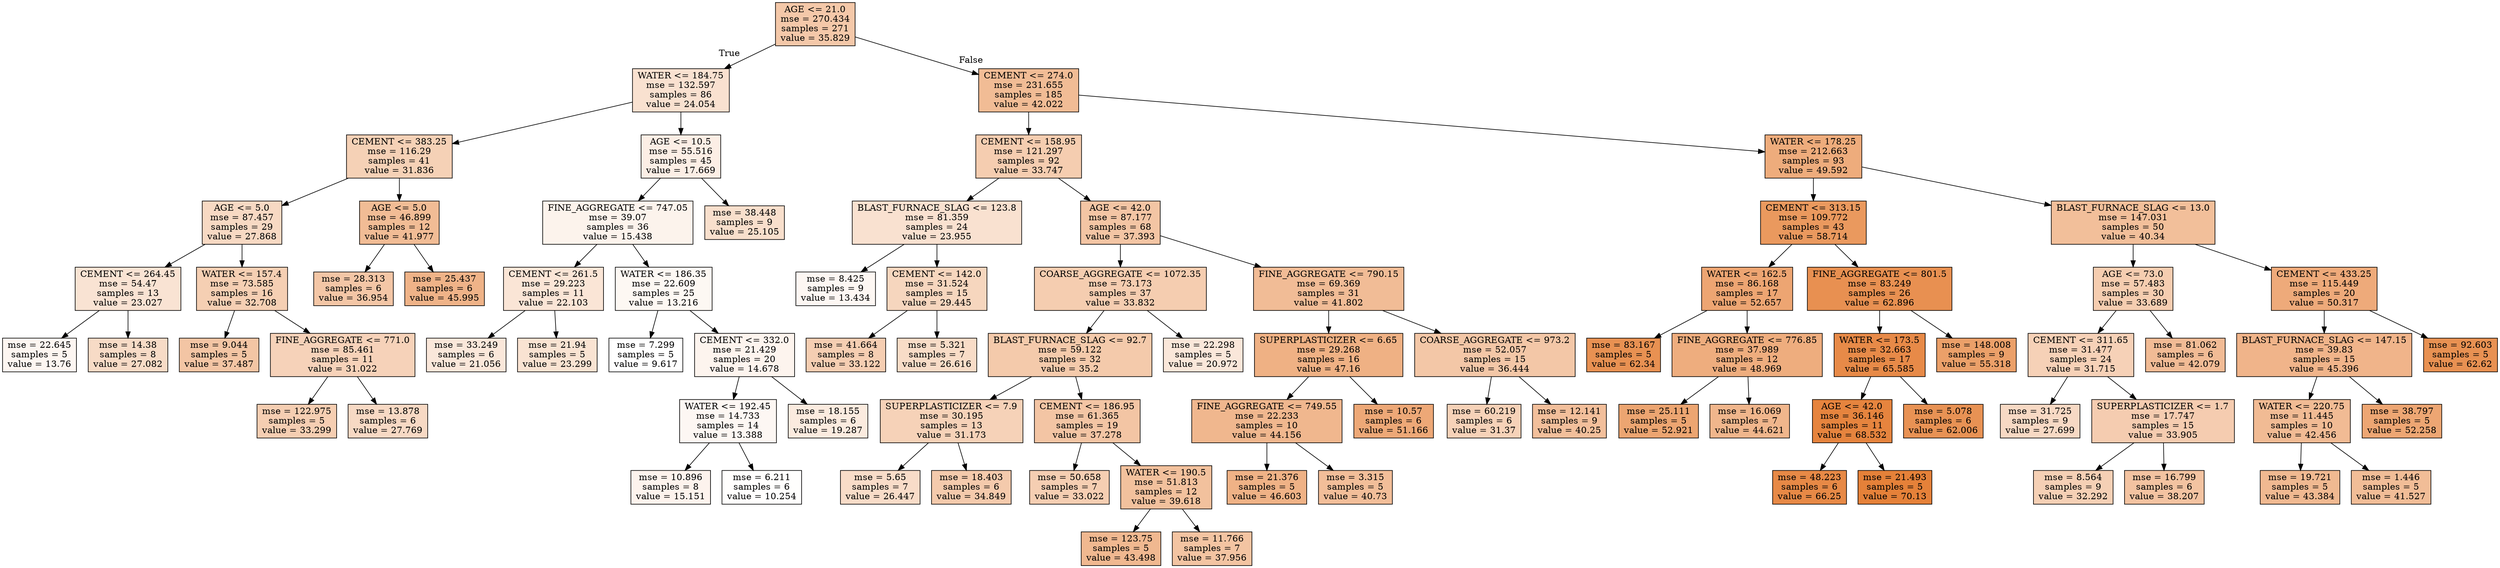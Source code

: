 digraph Tree {
node [shape=box, style="filled", color="black"] ;
0 [label="AGE <= 21.0\nmse = 270.434\nsamples = 271\nvalue = 35.829", fillcolor="#f4c8a9"] ;
1 [label="WATER <= 184.75\nmse = 132.597\nsamples = 86\nvalue = 24.054", fillcolor="#f9e1d0"] ;
0 -> 1 [labeldistance=2.5, labelangle=45, headlabel="True"] ;
2 [label="CEMENT <= 383.25\nmse = 116.29\nsamples = 41\nvalue = 31.836", fillcolor="#f5d1b6"] ;
1 -> 2 ;
3 [label="AGE <= 5.0\nmse = 87.457\nsamples = 29\nvalue = 27.868", fillcolor="#f7d9c3"] ;
2 -> 3 ;
4 [label="CEMENT <= 264.45\nmse = 54.47\nsamples = 13\nvalue = 23.027", fillcolor="#f9e3d3"] ;
3 -> 4 ;
5 [label="mse = 22.645\nsamples = 5\nvalue = 13.76", fillcolor="#fdf6f1"] ;
4 -> 5 ;
6 [label="mse = 14.38\nsamples = 8\nvalue = 27.082", fillcolor="#f7dbc6"] ;
4 -> 6 ;
7 [label="WATER <= 157.4\nmse = 73.585\nsamples = 16\nvalue = 32.708", fillcolor="#f5cfb3"] ;
3 -> 7 ;
8 [label="mse = 9.044\nsamples = 5\nvalue = 37.487", fillcolor="#f3c5a4"] ;
7 -> 8 ;
9 [label="FINE_AGGREGATE <= 771.0\nmse = 85.461\nsamples = 11\nvalue = 31.022", fillcolor="#f6d2b9"] ;
7 -> 9 ;
10 [label="mse = 122.975\nsamples = 5\nvalue = 33.299", fillcolor="#f5ceb2"] ;
9 -> 10 ;
11 [label="mse = 13.878\nsamples = 6\nvalue = 27.769", fillcolor="#f7d9c4"] ;
9 -> 11 ;
12 [label="AGE <= 5.0\nmse = 46.899\nsamples = 12\nvalue = 41.977", fillcolor="#f1bc95"] ;
2 -> 12 ;
13 [label="mse = 28.313\nsamples = 6\nvalue = 36.954", fillcolor="#f3c6a6"] ;
12 -> 13 ;
14 [label="mse = 25.437\nsamples = 6\nvalue = 45.995", fillcolor="#efb388"] ;
12 -> 14 ;
15 [label="AGE <= 10.5\nmse = 55.516\nsamples = 45\nvalue = 17.669", fillcolor="#fceee5"] ;
1 -> 15 ;
16 [label="FINE_AGGREGATE <= 747.05\nmse = 39.07\nsamples = 36\nvalue = 15.438", fillcolor="#fcf3ec"] ;
15 -> 16 ;
17 [label="CEMENT <= 261.5\nmse = 29.223\nsamples = 11\nvalue = 22.103", fillcolor="#fae5d6"] ;
16 -> 17 ;
18 [label="mse = 33.249\nsamples = 6\nvalue = 21.056", fillcolor="#fae7da"] ;
17 -> 18 ;
19 [label="mse = 21.94\nsamples = 5\nvalue = 23.299", fillcolor="#f9e3d2"] ;
17 -> 19 ;
20 [label="WATER <= 186.35\nmse = 22.609\nsamples = 25\nvalue = 13.216", fillcolor="#fdf8f3"] ;
16 -> 20 ;
21 [label="mse = 7.299\nsamples = 5\nvalue = 9.617", fillcolor="#ffffff"] ;
20 -> 21 ;
22 [label="CEMENT <= 332.0\nmse = 21.429\nsamples = 20\nvalue = 14.678", fillcolor="#fdf4ee"] ;
20 -> 22 ;
23 [label="WATER <= 192.45\nmse = 14.733\nsamples = 14\nvalue = 13.388", fillcolor="#fdf7f3"] ;
22 -> 23 ;
24 [label="mse = 10.896\nsamples = 8\nvalue = 15.151", fillcolor="#fdf3ed"] ;
23 -> 24 ;
25 [label="mse = 6.211\nsamples = 6\nvalue = 10.254", fillcolor="#fffefd"] ;
23 -> 25 ;
26 [label="mse = 18.155\nsamples = 6\nvalue = 19.287", fillcolor="#fbebdf"] ;
22 -> 26 ;
27 [label="mse = 38.448\nsamples = 9\nvalue = 25.105", fillcolor="#f8dfcc"] ;
15 -> 27 ;
28 [label="CEMENT <= 274.0\nmse = 231.655\nsamples = 185\nvalue = 42.022", fillcolor="#f1bc95"] ;
0 -> 28 [labeldistance=2.5, labelangle=-45, headlabel="False"] ;
29 [label="CEMENT <= 158.95\nmse = 121.297\nsamples = 92\nvalue = 33.747", fillcolor="#f5cdb0"] ;
28 -> 29 ;
30 [label="BLAST_FURNACE_SLAG <= 123.8\nmse = 81.359\nsamples = 24\nvalue = 23.955", fillcolor="#f9e1d0"] ;
29 -> 30 ;
31 [label="mse = 8.425\nsamples = 9\nvalue = 13.434", fillcolor="#fdf7f3"] ;
30 -> 31 ;
32 [label="CEMENT <= 142.0\nmse = 31.524\nsamples = 15\nvalue = 29.445", fillcolor="#f6d6be"] ;
30 -> 32 ;
33 [label="mse = 41.664\nsamples = 8\nvalue = 33.122", fillcolor="#f5ceb2"] ;
32 -> 33 ;
34 [label="mse = 5.321\nsamples = 7\nvalue = 26.616", fillcolor="#f8dcc7"] ;
32 -> 34 ;
35 [label="AGE <= 42.0\nmse = 87.177\nsamples = 68\nvalue = 37.393", fillcolor="#f3c5a4"] ;
29 -> 35 ;
36 [label="COARSE_AGGREGATE <= 1072.35\nmse = 73.173\nsamples = 37\nvalue = 33.832", fillcolor="#f5cdb0"] ;
35 -> 36 ;
37 [label="BLAST_FURNACE_SLAG <= 92.7\nmse = 59.122\nsamples = 32\nvalue = 35.2", fillcolor="#f4caab"] ;
36 -> 37 ;
38 [label="SUPERPLASTICIZER <= 7.9\nmse = 30.195\nsamples = 13\nvalue = 31.173", fillcolor="#f6d2b8"] ;
37 -> 38 ;
39 [label="mse = 5.65\nsamples = 7\nvalue = 26.447", fillcolor="#f8dcc8"] ;
38 -> 39 ;
40 [label="mse = 18.403\nsamples = 6\nvalue = 34.849", fillcolor="#f4caac"] ;
38 -> 40 ;
41 [label="CEMENT <= 186.95\nmse = 61.365\nsamples = 19\nvalue = 37.278", fillcolor="#f3c5a4"] ;
37 -> 41 ;
42 [label="mse = 50.658\nsamples = 7\nvalue = 33.022", fillcolor="#f5ceb2"] ;
41 -> 42 ;
43 [label="WATER <= 190.5\nmse = 51.813\nsamples = 12\nvalue = 39.618", fillcolor="#f2c19d"] ;
41 -> 43 ;
44 [label="mse = 123.75\nsamples = 5\nvalue = 43.498", fillcolor="#f0b890"] ;
43 -> 44 ;
45 [label="mse = 11.766\nsamples = 7\nvalue = 37.956", fillcolor="#f3c4a2"] ;
43 -> 45 ;
46 [label="mse = 22.298\nsamples = 5\nvalue = 20.972", fillcolor="#fae7da"] ;
36 -> 46 ;
47 [label="FINE_AGGREGATE <= 790.15\nmse = 69.369\nsamples = 31\nvalue = 41.802", fillcolor="#f1bc96"] ;
35 -> 47 ;
48 [label="SUPERPLASTICIZER <= 6.65\nmse = 29.268\nsamples = 16\nvalue = 47.16", fillcolor="#efb184"] ;
47 -> 48 ;
49 [label="FINE_AGGREGATE <= 749.55\nmse = 22.233\nsamples = 10\nvalue = 44.156", fillcolor="#f0b78e"] ;
48 -> 49 ;
50 [label="mse = 21.376\nsamples = 5\nvalue = 46.603", fillcolor="#efb286"] ;
49 -> 50 ;
51 [label="mse = 3.315\nsamples = 5\nvalue = 40.73", fillcolor="#f2be99"] ;
49 -> 51 ;
52 [label="mse = 10.57\nsamples = 6\nvalue = 51.166", fillcolor="#eda877"] ;
48 -> 52 ;
53 [label="COARSE_AGGREGATE <= 973.2\nmse = 52.057\nsamples = 15\nvalue = 36.444", fillcolor="#f3c7a7"] ;
47 -> 53 ;
54 [label="mse = 60.219\nsamples = 6\nvalue = 31.37", fillcolor="#f6d2b8"] ;
53 -> 54 ;
55 [label="mse = 12.141\nsamples = 9\nvalue = 40.25", fillcolor="#f2bf9b"] ;
53 -> 55 ;
56 [label="WATER <= 178.25\nmse = 212.663\nsamples = 93\nvalue = 49.592", fillcolor="#eeac7c"] ;
28 -> 56 ;
57 [label="CEMENT <= 313.15\nmse = 109.772\nsamples = 43\nvalue = 58.714", fillcolor="#ea995e"] ;
56 -> 57 ;
58 [label="WATER <= 162.5\nmse = 86.168\nsamples = 17\nvalue = 52.657", fillcolor="#eda572"] ;
57 -> 58 ;
59 [label="mse = 83.167\nsamples = 5\nvalue = 62.34", fillcolor="#e89152"] ;
58 -> 59 ;
60 [label="FINE_AGGREGATE <= 776.85\nmse = 37.989\nsamples = 12\nvalue = 48.969", fillcolor="#eead7e"] ;
58 -> 60 ;
61 [label="mse = 25.111\nsamples = 5\nvalue = 52.921", fillcolor="#eca571"] ;
60 -> 61 ;
62 [label="mse = 16.069\nsamples = 7\nvalue = 44.621", fillcolor="#f0b68c"] ;
60 -> 62 ;
63 [label="FINE_AGGREGATE <= 801.5\nmse = 83.249\nsamples = 26\nvalue = 62.896", fillcolor="#e89051"] ;
57 -> 63 ;
64 [label="WATER <= 173.5\nmse = 32.663\nsamples = 17\nvalue = 65.585", fillcolor="#e78a48"] ;
63 -> 64 ;
65 [label="AGE <= 42.0\nmse = 36.146\nsamples = 11\nvalue = 68.532", fillcolor="#e6843e"] ;
64 -> 65 ;
66 [label="mse = 48.223\nsamples = 6\nvalue = 66.25", fillcolor="#e78946"] ;
65 -> 66 ;
67 [label="mse = 21.493\nsamples = 5\nvalue = 70.13", fillcolor="#e58139"] ;
65 -> 67 ;
68 [label="mse = 5.078\nsamples = 6\nvalue = 62.006", fillcolor="#e89254"] ;
64 -> 68 ;
69 [label="mse = 148.008\nsamples = 9\nvalue = 55.318", fillcolor="#eba069"] ;
63 -> 69 ;
70 [label="BLAST_FURNACE_SLAG <= 13.0\nmse = 147.031\nsamples = 50\nvalue = 40.34", fillcolor="#f2bf9a"] ;
56 -> 70 ;
71 [label="AGE <= 73.0\nmse = 57.483\nsamples = 30\nvalue = 33.689", fillcolor="#f5cdb0"] ;
70 -> 71 ;
72 [label="CEMENT <= 311.65\nmse = 31.477\nsamples = 24\nvalue = 31.715", fillcolor="#f6d1b7"] ;
71 -> 72 ;
73 [label="mse = 31.725\nsamples = 9\nvalue = 27.699", fillcolor="#f7d9c4"] ;
72 -> 73 ;
74 [label="SUPERPLASTICIZER <= 1.7\nmse = 17.747\nsamples = 15\nvalue = 33.905", fillcolor="#f5ccb0"] ;
72 -> 74 ;
75 [label="mse = 8.564\nsamples = 9\nvalue = 32.292", fillcolor="#f5d0b5"] ;
74 -> 75 ;
76 [label="mse = 16.799\nsamples = 6\nvalue = 38.207", fillcolor="#f3c3a1"] ;
74 -> 76 ;
77 [label="mse = 81.062\nsamples = 6\nvalue = 42.079", fillcolor="#f1bb95"] ;
71 -> 77 ;
78 [label="CEMENT <= 433.25\nmse = 115.449\nsamples = 20\nvalue = 50.317", fillcolor="#eeaa7a"] ;
70 -> 78 ;
79 [label="BLAST_FURNACE_SLAG <= 147.15\nmse = 39.83\nsamples = 15\nvalue = 45.396", fillcolor="#f0b48a"] ;
78 -> 79 ;
80 [label="WATER <= 220.75\nmse = 11.445\nsamples = 10\nvalue = 42.456", fillcolor="#f1bb94"] ;
79 -> 80 ;
81 [label="mse = 19.721\nsamples = 5\nvalue = 43.384", fillcolor="#f0b991"] ;
80 -> 81 ;
82 [label="mse = 1.446\nsamples = 5\nvalue = 41.527", fillcolor="#f1bd97"] ;
80 -> 82 ;
83 [label="mse = 38.797\nsamples = 5\nvalue = 52.258", fillcolor="#eda673"] ;
79 -> 83 ;
84 [label="mse = 92.603\nsamples = 5\nvalue = 62.62", fillcolor="#e89152"] ;
78 -> 84 ;
}